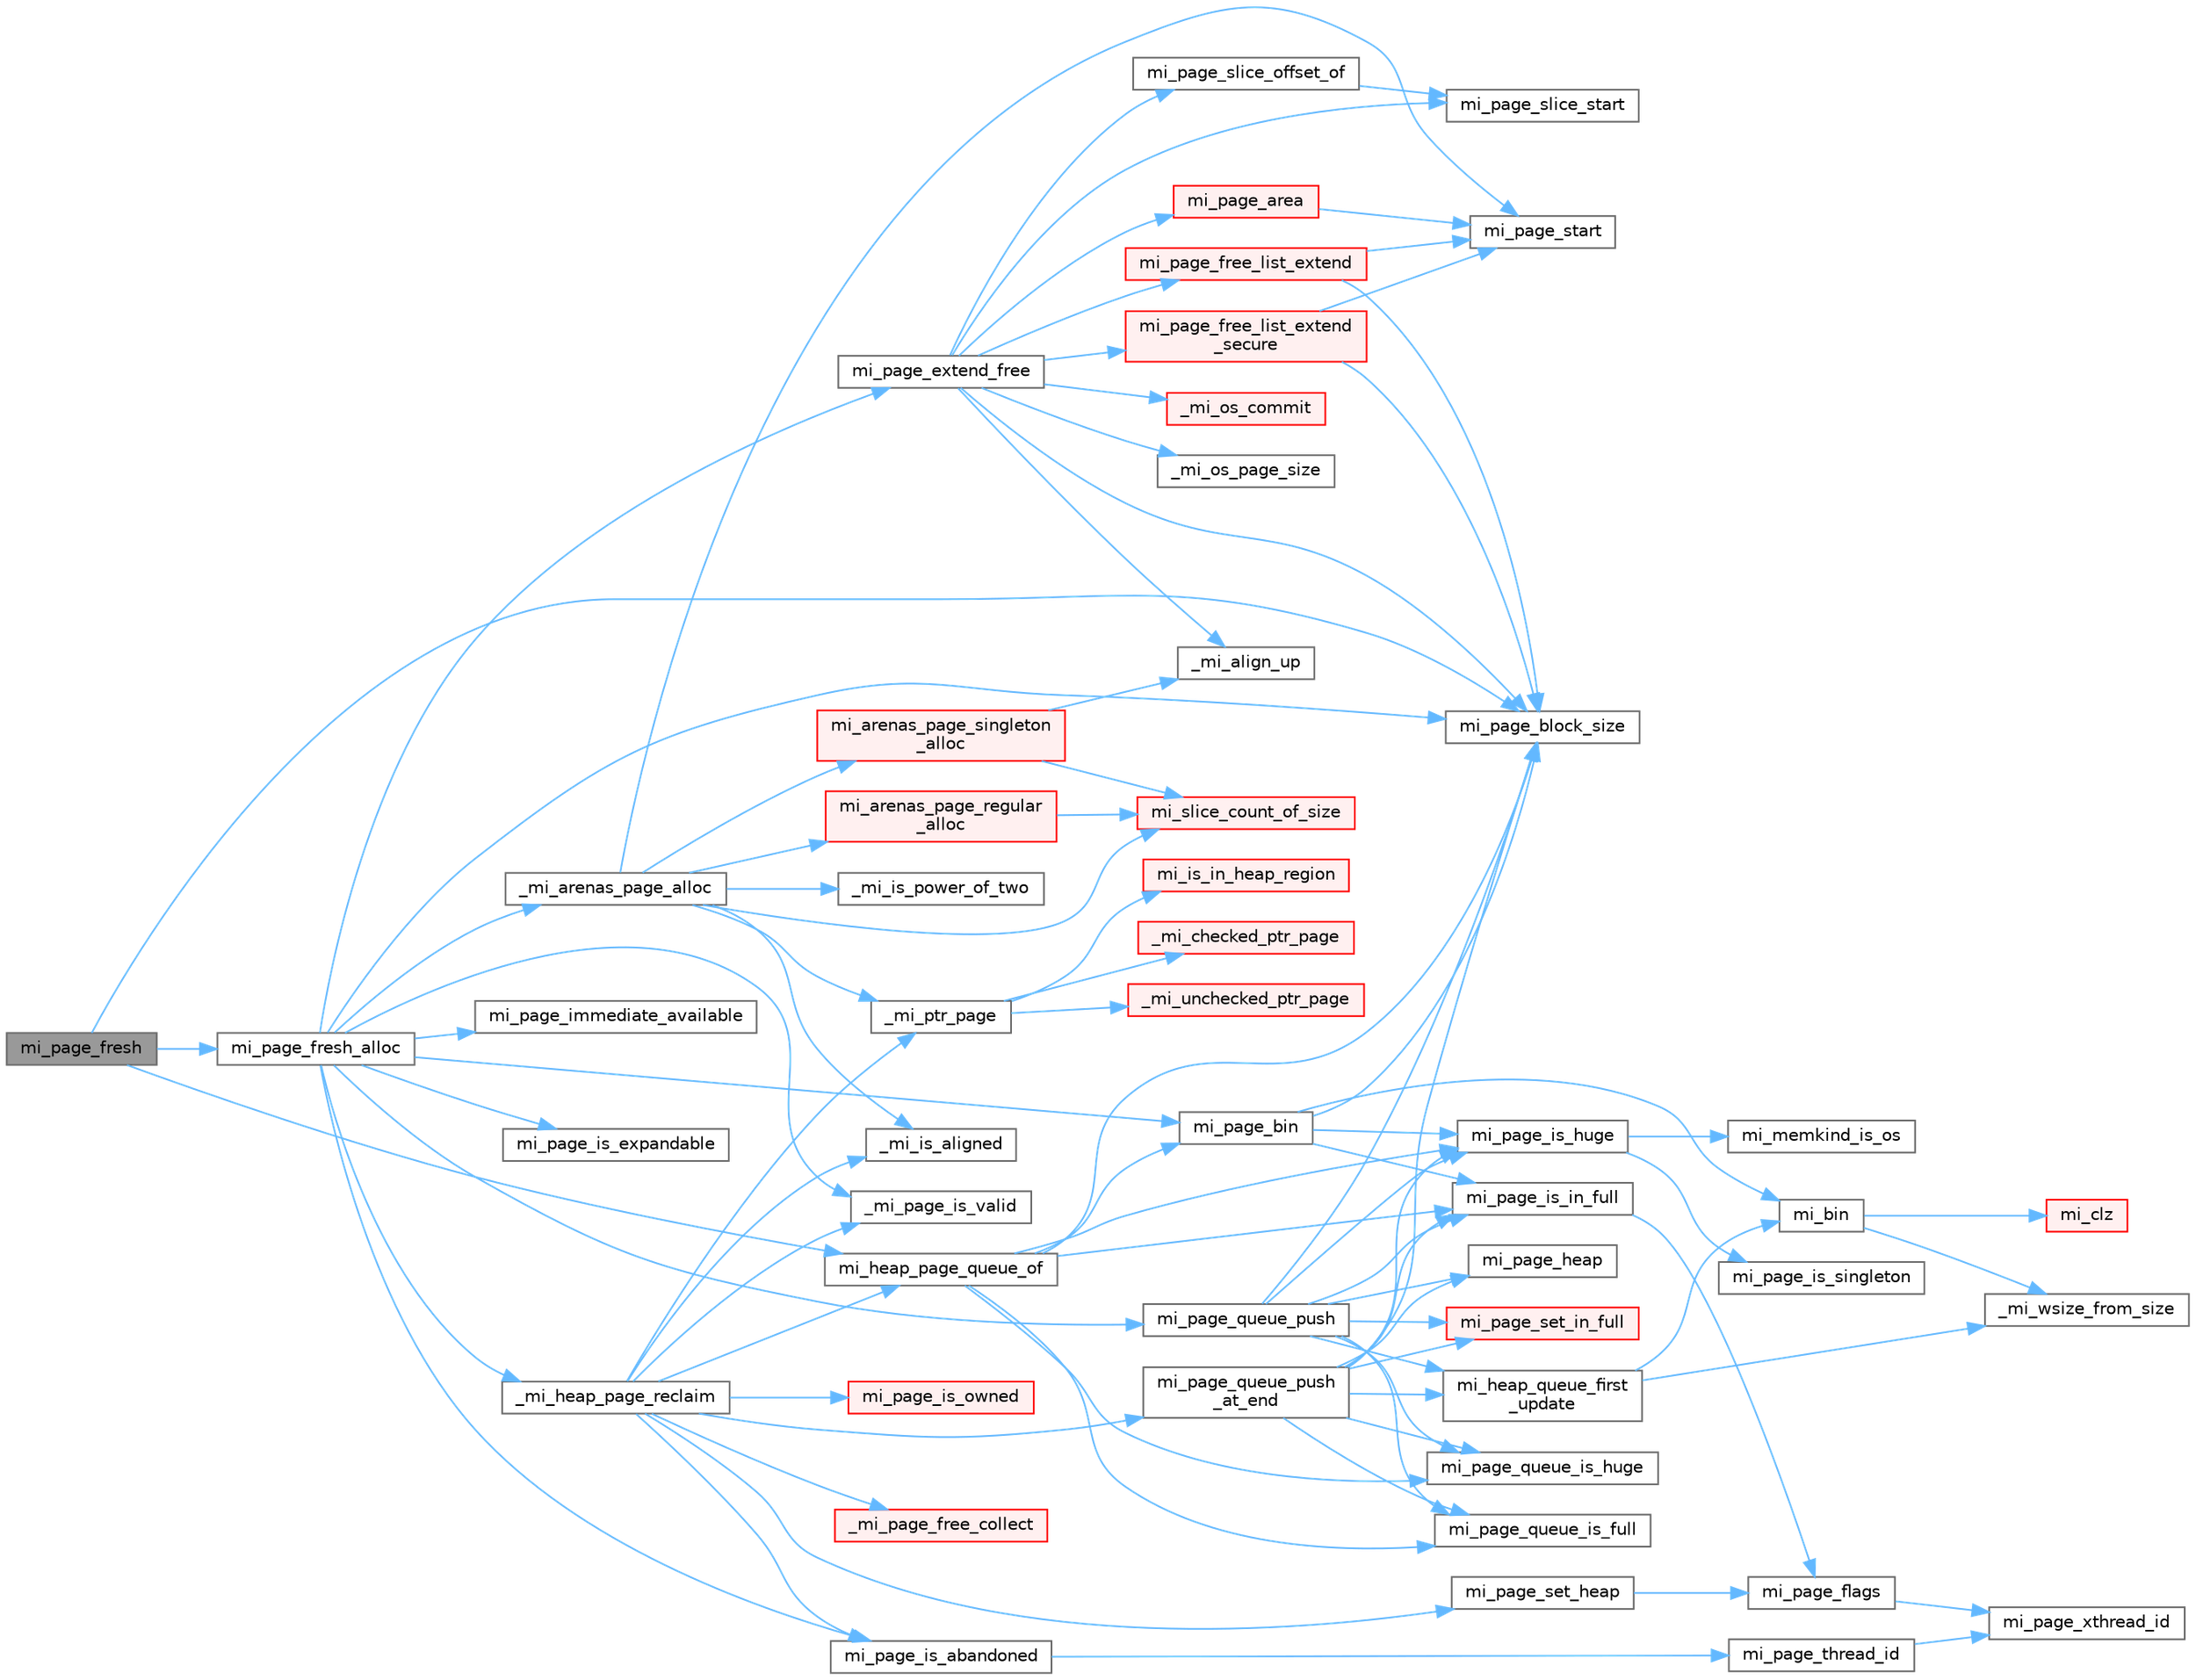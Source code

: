 digraph "mi_page_fresh"
{
 // LATEX_PDF_SIZE
  bgcolor="transparent";
  edge [fontname=Helvetica,fontsize=10,labelfontname=Helvetica,labelfontsize=10];
  node [fontname=Helvetica,fontsize=10,shape=box,height=0.2,width=0.4];
  rankdir="LR";
  Node1 [id="Node000001",label="mi_page_fresh",height=0.2,width=0.4,color="gray40", fillcolor="grey60", style="filled", fontcolor="black",tooltip=" "];
  Node1 -> Node2 [id="edge1_Node000001_Node000002",color="steelblue1",style="solid",tooltip=" "];
  Node2 [id="Node000002",label="mi_heap_page_queue_of",height=0.2,width=0.4,color="grey40", fillcolor="white", style="filled",URL="$page-queue_8c.html#aa50524f852ac833fcf366b583c9ebfaa",tooltip=" "];
  Node2 -> Node3 [id="edge2_Node000002_Node000003",color="steelblue1",style="solid",tooltip=" "];
  Node3 [id="Node000003",label="mi_page_bin",height=0.2,width=0.4,color="grey40", fillcolor="white", style="filled",URL="$page-queue_8c.html#a9ffcf338faf74ed684dc0859345b4d6e",tooltip=" "];
  Node3 -> Node4 [id="edge3_Node000003_Node000004",color="steelblue1",style="solid",tooltip=" "];
  Node4 [id="Node000004",label="mi_bin",height=0.2,width=0.4,color="grey40", fillcolor="white", style="filled",URL="$page-queue_8c.html#accb1e44eb166c3b6fa8f5567d0acf085",tooltip=" "];
  Node4 -> Node5 [id="edge4_Node000004_Node000005",color="steelblue1",style="solid",tooltip=" "];
  Node5 [id="Node000005",label="_mi_wsize_from_size",height=0.2,width=0.4,color="grey40", fillcolor="white", style="filled",URL="$_e_a_s_t_l_2packages_2mimalloc_2include_2mimalloc_2internal_8h.html#a7d12fa8e45201ef1ba892c927d3b8ad1",tooltip=" "];
  Node4 -> Node6 [id="edge5_Node000004_Node000006",color="steelblue1",style="solid",tooltip=" "];
  Node6 [id="Node000006",label="mi_clz",height=0.2,width=0.4,color="red", fillcolor="#FFF0F0", style="filled",URL="$bits_8h.html#af432eec4ac40df0b60ba04ea09a103fb",tooltip=" "];
  Node3 -> Node9 [id="edge6_Node000003_Node000009",color="steelblue1",style="solid",tooltip=" "];
  Node9 [id="Node000009",label="mi_page_block_size",height=0.2,width=0.4,color="grey40", fillcolor="white", style="filled",URL="$_e_a_s_t_l_2packages_2mimalloc_2include_2mimalloc_2internal_8h.html#a6134893990c1f09da2b40092ceecc780",tooltip=" "];
  Node3 -> Node10 [id="edge7_Node000003_Node000010",color="steelblue1",style="solid",tooltip=" "];
  Node10 [id="Node000010",label="mi_page_is_huge",height=0.2,width=0.4,color="grey40", fillcolor="white", style="filled",URL="$_e_a_s_t_l_2packages_2mimalloc_2include_2mimalloc_2internal_8h.html#aebe1b18846bd3fc16de5b52cd2250bec",tooltip=" "];
  Node10 -> Node11 [id="edge8_Node000010_Node000011",color="steelblue1",style="solid",tooltip=" "];
  Node11 [id="Node000011",label="mi_memkind_is_os",height=0.2,width=0.4,color="grey40", fillcolor="white", style="filled",URL="$types_8h.html#a7b53315c793e6a0934fb369cfb0dc388",tooltip=" "];
  Node10 -> Node12 [id="edge9_Node000010_Node000012",color="steelblue1",style="solid",tooltip=" "];
  Node12 [id="Node000012",label="mi_page_is_singleton",height=0.2,width=0.4,color="grey40", fillcolor="white", style="filled",URL="$_e_a_s_t_l_2packages_2mimalloc_2include_2mimalloc_2internal_8h.html#a1b94ed5207a90334cdecba2006d91038",tooltip=" "];
  Node3 -> Node13 [id="edge10_Node000003_Node000013",color="steelblue1",style="solid",tooltip=" "];
  Node13 [id="Node000013",label="mi_page_is_in_full",height=0.2,width=0.4,color="grey40", fillcolor="white", style="filled",URL="$_e_a_s_t_l_2packages_2mimalloc_2include_2mimalloc_2internal_8h.html#a250f4d0710309fb1cff782cd06644842",tooltip=" "];
  Node13 -> Node14 [id="edge11_Node000013_Node000014",color="steelblue1",style="solid",tooltip=" "];
  Node14 [id="Node000014",label="mi_page_flags",height=0.2,width=0.4,color="grey40", fillcolor="white", style="filled",URL="$_e_a_s_t_l_2packages_2mimalloc_2include_2mimalloc_2internal_8h.html#a3d26e50ecf7ae2045d2a6dc69c3c30c8",tooltip=" "];
  Node14 -> Node15 [id="edge12_Node000014_Node000015",color="steelblue1",style="solid",tooltip=" "];
  Node15 [id="Node000015",label="mi_page_xthread_id",height=0.2,width=0.4,color="grey40", fillcolor="white", style="filled",URL="$_e_a_s_t_l_2packages_2mimalloc_2include_2mimalloc_2internal_8h.html#af15a53be4fb9aa00af3c25632b1b1dac",tooltip=" "];
  Node2 -> Node9 [id="edge13_Node000002_Node000009",color="steelblue1",style="solid",tooltip=" "];
  Node2 -> Node10 [id="edge14_Node000002_Node000010",color="steelblue1",style="solid",tooltip=" "];
  Node2 -> Node13 [id="edge15_Node000002_Node000013",color="steelblue1",style="solid",tooltip=" "];
  Node2 -> Node16 [id="edge16_Node000002_Node000016",color="steelblue1",style="solid",tooltip=" "];
  Node16 [id="Node000016",label="mi_page_queue_is_full",height=0.2,width=0.4,color="grey40", fillcolor="white", style="filled",URL="$page-queue_8c.html#a3529cdf6a99d843e38810b5d241982ba",tooltip=" "];
  Node2 -> Node17 [id="edge17_Node000002_Node000017",color="steelblue1",style="solid",tooltip=" "];
  Node17 [id="Node000017",label="mi_page_queue_is_huge",height=0.2,width=0.4,color="grey40", fillcolor="white", style="filled",URL="$page-queue_8c.html#a06408445b78873dce28c5c6e29be9153",tooltip=" "];
  Node1 -> Node9 [id="edge18_Node000001_Node000009",color="steelblue1",style="solid",tooltip=" "];
  Node1 -> Node18 [id="edge19_Node000001_Node000018",color="steelblue1",style="solid",tooltip=" "];
  Node18 [id="Node000018",label="mi_page_fresh_alloc",height=0.2,width=0.4,color="grey40", fillcolor="white", style="filled",URL="$page_8c.html#afdce56576b07a6f0321c78f9ca906141",tooltip=" "];
  Node18 -> Node19 [id="edge20_Node000018_Node000019",color="steelblue1",style="solid",tooltip=" "];
  Node19 [id="Node000019",label="_mi_arenas_page_alloc",height=0.2,width=0.4,color="grey40", fillcolor="white", style="filled",URL="$arena_8c.html#a04aa01daeb2a2b3dd42a54154fa89c26",tooltip=" "];
  Node19 -> Node20 [id="edge21_Node000019_Node000020",color="steelblue1",style="solid",tooltip=" "];
  Node20 [id="Node000020",label="_mi_is_aligned",height=0.2,width=0.4,color="grey40", fillcolor="white", style="filled",URL="$_e_a_s_t_l_2packages_2mimalloc_2include_2mimalloc_2internal_8h.html#ad446ae4d82cbdbd78dfbe46fa2330555",tooltip=" "];
  Node19 -> Node21 [id="edge22_Node000019_Node000021",color="steelblue1",style="solid",tooltip=" "];
  Node21 [id="Node000021",label="_mi_is_power_of_two",height=0.2,width=0.4,color="grey40", fillcolor="white", style="filled",URL="$_e_a_s_t_l_2packages_2mimalloc_2include_2mimalloc_2internal_8h.html#ac46068515202fb9642f6b2610836bd82",tooltip=" "];
  Node19 -> Node22 [id="edge23_Node000019_Node000022",color="steelblue1",style="solid",tooltip=" "];
  Node22 [id="Node000022",label="_mi_ptr_page",height=0.2,width=0.4,color="grey40", fillcolor="white", style="filled",URL="$_e_a_s_t_l_2packages_2mimalloc_2include_2mimalloc_2internal_8h.html#acd84a462a2045538d19ecc56e6cc29f6",tooltip=" "];
  Node22 -> Node23 [id="edge24_Node000022_Node000023",color="steelblue1",style="solid",tooltip=" "];
  Node23 [id="Node000023",label="_mi_checked_ptr_page",height=0.2,width=0.4,color="red", fillcolor="#FFF0F0", style="filled",URL="$_e_a_s_t_l_2packages_2mimalloc_2include_2mimalloc_2internal_8h.html#aae1cb48b790d504329cb8031a6a716ef",tooltip=" "];
  Node22 -> Node25 [id="edge25_Node000022_Node000025",color="steelblue1",style="solid",tooltip=" "];
  Node25 [id="Node000025",label="_mi_unchecked_ptr_page",height=0.2,width=0.4,color="red", fillcolor="#FFF0F0", style="filled",URL="$_e_a_s_t_l_2packages_2mimalloc_2include_2mimalloc_2internal_8h.html#af17a42b9aa712fc80ff8d725eb2300ec",tooltip=" "];
  Node22 -> Node26 [id="edge26_Node000022_Node000026",color="steelblue1",style="solid",tooltip=" "];
  Node26 [id="Node000026",label="mi_is_in_heap_region",height=0.2,width=0.4,color="red", fillcolor="#FFF0F0", style="filled",URL="$group__extended.html#ga5f071b10d4df1c3658e04e7fd67a94e6",tooltip=" "];
  Node19 -> Node29 [id="edge27_Node000019_Node000029",color="steelblue1",style="solid",tooltip=" "];
  Node29 [id="Node000029",label="mi_arenas_page_regular\l_alloc",height=0.2,width=0.4,color="red", fillcolor="#FFF0F0", style="filled",URL="$arena_8c.html#a4b6e177710444b0ae5fe4acf69222a23",tooltip=" "];
  Node29 -> Node123 [id="edge28_Node000029_Node000123",color="steelblue1",style="solid",tooltip=" "];
  Node123 [id="Node000123",label="mi_slice_count_of_size",height=0.2,width=0.4,color="red", fillcolor="#FFF0F0", style="filled",URL="$_e_a_s_t_l_2packages_2mimalloc_2include_2mimalloc_2internal_8h.html#a9ad8412b6af23e1040840727a59cc9b5",tooltip=" "];
  Node19 -> Node346 [id="edge29_Node000019_Node000346",color="steelblue1",style="solid",tooltip=" "];
  Node346 [id="Node000346",label="mi_arenas_page_singleton\l_alloc",height=0.2,width=0.4,color="red", fillcolor="#FFF0F0", style="filled",URL="$arena_8c.html#a49fe61e9eb0c2f70cfdd223d8aafc91a",tooltip=" "];
  Node346 -> Node45 [id="edge30_Node000346_Node000045",color="steelblue1",style="solid",tooltip=" "];
  Node45 [id="Node000045",label="_mi_align_up",height=0.2,width=0.4,color="grey40", fillcolor="white", style="filled",URL="$_e_a_s_t_l_2packages_2mimalloc_2include_2mimalloc_2internal_8h.html#a7f35944d44d8a16365072023dd19e0da",tooltip=" "];
  Node346 -> Node123 [id="edge31_Node000346_Node000123",color="steelblue1",style="solid",tooltip=" "];
  Node19 -> Node41 [id="edge32_Node000019_Node000041",color="steelblue1",style="solid",tooltip=" "];
  Node41 [id="Node000041",label="mi_page_start",height=0.2,width=0.4,color="grey40", fillcolor="white", style="filled",URL="$_e_a_s_t_l_2packages_2mimalloc_2include_2mimalloc_2internal_8h.html#a95e8b035747d340ad060f5cf0811b7e9",tooltip=" "];
  Node19 -> Node123 [id="edge33_Node000019_Node000123",color="steelblue1",style="solid",tooltip=" "];
  Node18 -> Node347 [id="edge34_Node000018_Node000347",color="steelblue1",style="solid",tooltip=" "];
  Node347 [id="Node000347",label="_mi_heap_page_reclaim",height=0.2,width=0.4,color="grey40", fillcolor="white", style="filled",URL="$page_8c.html#ab24ca86854e0fd0c95e516de2fdf3b7c",tooltip=" "];
  Node347 -> Node20 [id="edge35_Node000347_Node000020",color="steelblue1",style="solid",tooltip=" "];
  Node347 -> Node294 [id="edge36_Node000347_Node000294",color="steelblue1",style="solid",tooltip=" "];
  Node294 [id="Node000294",label="_mi_page_free_collect",height=0.2,width=0.4,color="red", fillcolor="#FFF0F0", style="filled",URL="$page_8c.html#ae2b78e1e45e4ac3db8102e9d333d2972",tooltip=" "];
  Node347 -> Node348 [id="edge37_Node000347_Node000348",color="steelblue1",style="solid",tooltip=" "];
  Node348 [id="Node000348",label="_mi_page_is_valid",height=0.2,width=0.4,color="grey40", fillcolor="white", style="filled",URL="$_e_a_s_t_l_2packages_2mimalloc_2include_2mimalloc_2internal_8h.html#af1d572618734511626662f9f7befb8e9",tooltip=" "];
  Node347 -> Node22 [id="edge38_Node000347_Node000022",color="steelblue1",style="solid",tooltip=" "];
  Node347 -> Node2 [id="edge39_Node000347_Node000002",color="steelblue1",style="solid",tooltip=" "];
  Node347 -> Node289 [id="edge40_Node000347_Node000289",color="steelblue1",style="solid",tooltip=" "];
  Node289 [id="Node000289",label="mi_page_is_abandoned",height=0.2,width=0.4,color="grey40", fillcolor="white", style="filled",URL="$_e_a_s_t_l_2packages_2mimalloc_2include_2mimalloc_2internal_8h.html#aa75f964d916bd58a37861b88491c51fb",tooltip=" "];
  Node289 -> Node290 [id="edge41_Node000289_Node000290",color="steelblue1",style="solid",tooltip=" "];
  Node290 [id="Node000290",label="mi_page_thread_id",height=0.2,width=0.4,color="grey40", fillcolor="white", style="filled",URL="$_e_a_s_t_l_2packages_2mimalloc_2include_2mimalloc_2internal_8h.html#a90afabd9cd5163cc55285f6f60107e4e",tooltip=" "];
  Node290 -> Node15 [id="edge42_Node000290_Node000015",color="steelblue1",style="solid",tooltip=" "];
  Node347 -> Node101 [id="edge43_Node000347_Node000101",color="steelblue1",style="solid",tooltip=" "];
  Node101 [id="Node000101",label="mi_page_is_owned",height=0.2,width=0.4,color="red", fillcolor="#FFF0F0", style="filled",URL="$_e_a_s_t_l_2packages_2mimalloc_2include_2mimalloc_2internal_8h.html#af56ec67c6f794de0f36d59a6390ab4c7",tooltip=" "];
  Node347 -> Node349 [id="edge44_Node000347_Node000349",color="steelblue1",style="solid",tooltip=" "];
  Node349 [id="Node000349",label="mi_page_queue_push\l_at_end",height=0.2,width=0.4,color="grey40", fillcolor="white", style="filled",URL="$page-queue_8c.html#a0d3fb7c2bfbe71e923d25b7fc395e981",tooltip=" "];
  Node349 -> Node350 [id="edge45_Node000349_Node000350",color="steelblue1",style="solid",tooltip=" "];
  Node350 [id="Node000350",label="mi_heap_queue_first\l_update",height=0.2,width=0.4,color="grey40", fillcolor="white", style="filled",URL="$page-queue_8c.html#a490c11a0d3839b4803aa2a8289ca245d",tooltip=" "];
  Node350 -> Node5 [id="edge46_Node000350_Node000005",color="steelblue1",style="solid",tooltip=" "];
  Node350 -> Node4 [id="edge47_Node000350_Node000004",color="steelblue1",style="solid",tooltip=" "];
  Node349 -> Node9 [id="edge48_Node000349_Node000009",color="steelblue1",style="solid",tooltip=" "];
  Node349 -> Node351 [id="edge49_Node000349_Node000351",color="steelblue1",style="solid",tooltip=" "];
  Node351 [id="Node000351",label="mi_page_heap",height=0.2,width=0.4,color="grey40", fillcolor="white", style="filled",URL="$_e_a_s_t_l_2packages_2mimalloc_2include_2mimalloc_2internal_8h.html#a35ba87308ac94f73791017e50d3ab4c7",tooltip=" "];
  Node349 -> Node10 [id="edge50_Node000349_Node000010",color="steelblue1",style="solid",tooltip=" "];
  Node349 -> Node13 [id="edge51_Node000349_Node000013",color="steelblue1",style="solid",tooltip=" "];
  Node349 -> Node16 [id="edge52_Node000349_Node000016",color="steelblue1",style="solid",tooltip=" "];
  Node349 -> Node17 [id="edge53_Node000349_Node000017",color="steelblue1",style="solid",tooltip=" "];
  Node349 -> Node352 [id="edge54_Node000349_Node000352",color="steelblue1",style="solid",tooltip=" "];
  Node352 [id="Node000352",label="mi_page_set_in_full",height=0.2,width=0.4,color="red", fillcolor="#FFF0F0", style="filled",URL="$_e_a_s_t_l_2packages_2mimalloc_2include_2mimalloc_2internal_8h.html#a4b587eab21fd150918b1c57244c17d27",tooltip=" "];
  Node347 -> Node103 [id="edge55_Node000347_Node000103",color="steelblue1",style="solid",tooltip=" "];
  Node103 [id="Node000103",label="mi_page_set_heap",height=0.2,width=0.4,color="grey40", fillcolor="white", style="filled",URL="$_e_a_s_t_l_2packages_2mimalloc_2include_2mimalloc_2internal_8h.html#a4f0664d2a3d9c81776a0f90311aef474",tooltip=" "];
  Node103 -> Node14 [id="edge56_Node000103_Node000014",color="steelblue1",style="solid",tooltip=" "];
  Node18 -> Node348 [id="edge57_Node000018_Node000348",color="steelblue1",style="solid",tooltip=" "];
  Node18 -> Node3 [id="edge58_Node000018_Node000003",color="steelblue1",style="solid",tooltip=" "];
  Node18 -> Node9 [id="edge59_Node000018_Node000009",color="steelblue1",style="solid",tooltip=" "];
  Node18 -> Node44 [id="edge60_Node000018_Node000044",color="steelblue1",style="solid",tooltip=" "];
  Node44 [id="Node000044",label="mi_page_extend_free",height=0.2,width=0.4,color="grey40", fillcolor="white", style="filled",URL="$page_8c.html#a40c7a483e3c04fdcf8d9a16bc6e6cea5",tooltip=" "];
  Node44 -> Node45 [id="edge61_Node000044_Node000045",color="steelblue1",style="solid",tooltip=" "];
  Node44 -> Node46 [id="edge62_Node000044_Node000046",color="steelblue1",style="solid",tooltip=" "];
  Node46 [id="Node000046",label="_mi_os_commit",height=0.2,width=0.4,color="red", fillcolor="#FFF0F0", style="filled",URL="$os_8c.html#acef931ae1be3c3ddb6ee125a8267a84e",tooltip=" "];
  Node44 -> Node87 [id="edge63_Node000044_Node000087",color="steelblue1",style="solid",tooltip=" "];
  Node87 [id="Node000087",label="_mi_os_page_size",height=0.2,width=0.4,color="grey40", fillcolor="white", style="filled",URL="$os_8c.html#a723e4c95209d4c6282b53317473e83d5",tooltip=" "];
  Node44 -> Node39 [id="edge64_Node000044_Node000039",color="steelblue1",style="solid",tooltip=" "];
  Node39 [id="Node000039",label="mi_page_area",height=0.2,width=0.4,color="red", fillcolor="#FFF0F0", style="filled",URL="$_e_a_s_t_l_2packages_2mimalloc_2include_2mimalloc_2internal_8h.html#ab02bec7b56343136344cb9441cb889c7",tooltip=" "];
  Node39 -> Node41 [id="edge65_Node000039_Node000041",color="steelblue1",style="solid",tooltip=" "];
  Node44 -> Node9 [id="edge66_Node000044_Node000009",color="steelblue1",style="solid",tooltip=" "];
  Node44 -> Node90 [id="edge67_Node000044_Node000090",color="steelblue1",style="solid",tooltip=" "];
  Node90 [id="Node000090",label="mi_page_free_list_extend",height=0.2,width=0.4,color="red", fillcolor="#FFF0F0", style="filled",URL="$page_8c.html#a9bb87a743570919cc56839f9fc433695",tooltip=" "];
  Node90 -> Node9 [id="edge68_Node000090_Node000009",color="steelblue1",style="solid",tooltip=" "];
  Node90 -> Node41 [id="edge69_Node000090_Node000041",color="steelblue1",style="solid",tooltip=" "];
  Node44 -> Node96 [id="edge70_Node000044_Node000096",color="steelblue1",style="solid",tooltip=" "];
  Node96 [id="Node000096",label="mi_page_free_list_extend\l_secure",height=0.2,width=0.4,color="red", fillcolor="#FFF0F0", style="filled",URL="$page_8c.html#a4a740b834c5746b0309fece1a0b1d781",tooltip=" "];
  Node96 -> Node9 [id="edge71_Node000096_Node000009",color="steelblue1",style="solid",tooltip=" "];
  Node96 -> Node41 [id="edge72_Node000096_Node000041",color="steelblue1",style="solid",tooltip=" "];
  Node44 -> Node98 [id="edge73_Node000044_Node000098",color="steelblue1",style="solid",tooltip=" "];
  Node98 [id="Node000098",label="mi_page_slice_offset_of",height=0.2,width=0.4,color="grey40", fillcolor="white", style="filled",URL="$_e_a_s_t_l_2packages_2mimalloc_2include_2mimalloc_2internal_8h.html#ad3e5df2ef93d3703a1a70368b1a858d6",tooltip=" "];
  Node98 -> Node43 [id="edge74_Node000098_Node000043",color="steelblue1",style="solid",tooltip=" "];
  Node43 [id="Node000043",label="mi_page_slice_start",height=0.2,width=0.4,color="grey40", fillcolor="white", style="filled",URL="$_e_a_s_t_l_2packages_2mimalloc_2include_2mimalloc_2internal_8h.html#a5a6ac89588d92c6b443e78415aac06db",tooltip=" "];
  Node44 -> Node43 [id="edge75_Node000044_Node000043",color="steelblue1",style="solid",tooltip=" "];
  Node18 -> Node100 [id="edge76_Node000018_Node000100",color="steelblue1",style="solid",tooltip=" "];
  Node100 [id="Node000100",label="mi_page_immediate_available",height=0.2,width=0.4,color="grey40", fillcolor="white", style="filled",URL="$_e_a_s_t_l_2packages_2mimalloc_2include_2mimalloc_2internal_8h.html#a87596f606325115ec4f43046dfd3d64a",tooltip=" "];
  Node18 -> Node289 [id="edge77_Node000018_Node000289",color="steelblue1",style="solid",tooltip=" "];
  Node18 -> Node354 [id="edge78_Node000018_Node000354",color="steelblue1",style="solid",tooltip=" "];
  Node354 [id="Node000354",label="mi_page_is_expandable",height=0.2,width=0.4,color="grey40", fillcolor="white", style="filled",URL="$_e_a_s_t_l_2packages_2mimalloc_2include_2mimalloc_2internal_8h.html#ad36cb8000f39dcfbc68c9d9b219d0397",tooltip=" "];
  Node18 -> Node355 [id="edge79_Node000018_Node000355",color="steelblue1",style="solid",tooltip=" "];
  Node355 [id="Node000355",label="mi_page_queue_push",height=0.2,width=0.4,color="grey40", fillcolor="white", style="filled",URL="$page-queue_8c.html#afd208c53e5567aedf31759e91fcaee4c",tooltip=" "];
  Node355 -> Node350 [id="edge80_Node000355_Node000350",color="steelblue1",style="solid",tooltip=" "];
  Node355 -> Node9 [id="edge81_Node000355_Node000009",color="steelblue1",style="solid",tooltip=" "];
  Node355 -> Node351 [id="edge82_Node000355_Node000351",color="steelblue1",style="solid",tooltip=" "];
  Node355 -> Node10 [id="edge83_Node000355_Node000010",color="steelblue1",style="solid",tooltip=" "];
  Node355 -> Node13 [id="edge84_Node000355_Node000013",color="steelblue1",style="solid",tooltip=" "];
  Node355 -> Node16 [id="edge85_Node000355_Node000016",color="steelblue1",style="solid",tooltip=" "];
  Node355 -> Node17 [id="edge86_Node000355_Node000017",color="steelblue1",style="solid",tooltip=" "];
  Node355 -> Node352 [id="edge87_Node000355_Node000352",color="steelblue1",style="solid",tooltip=" "];
}

